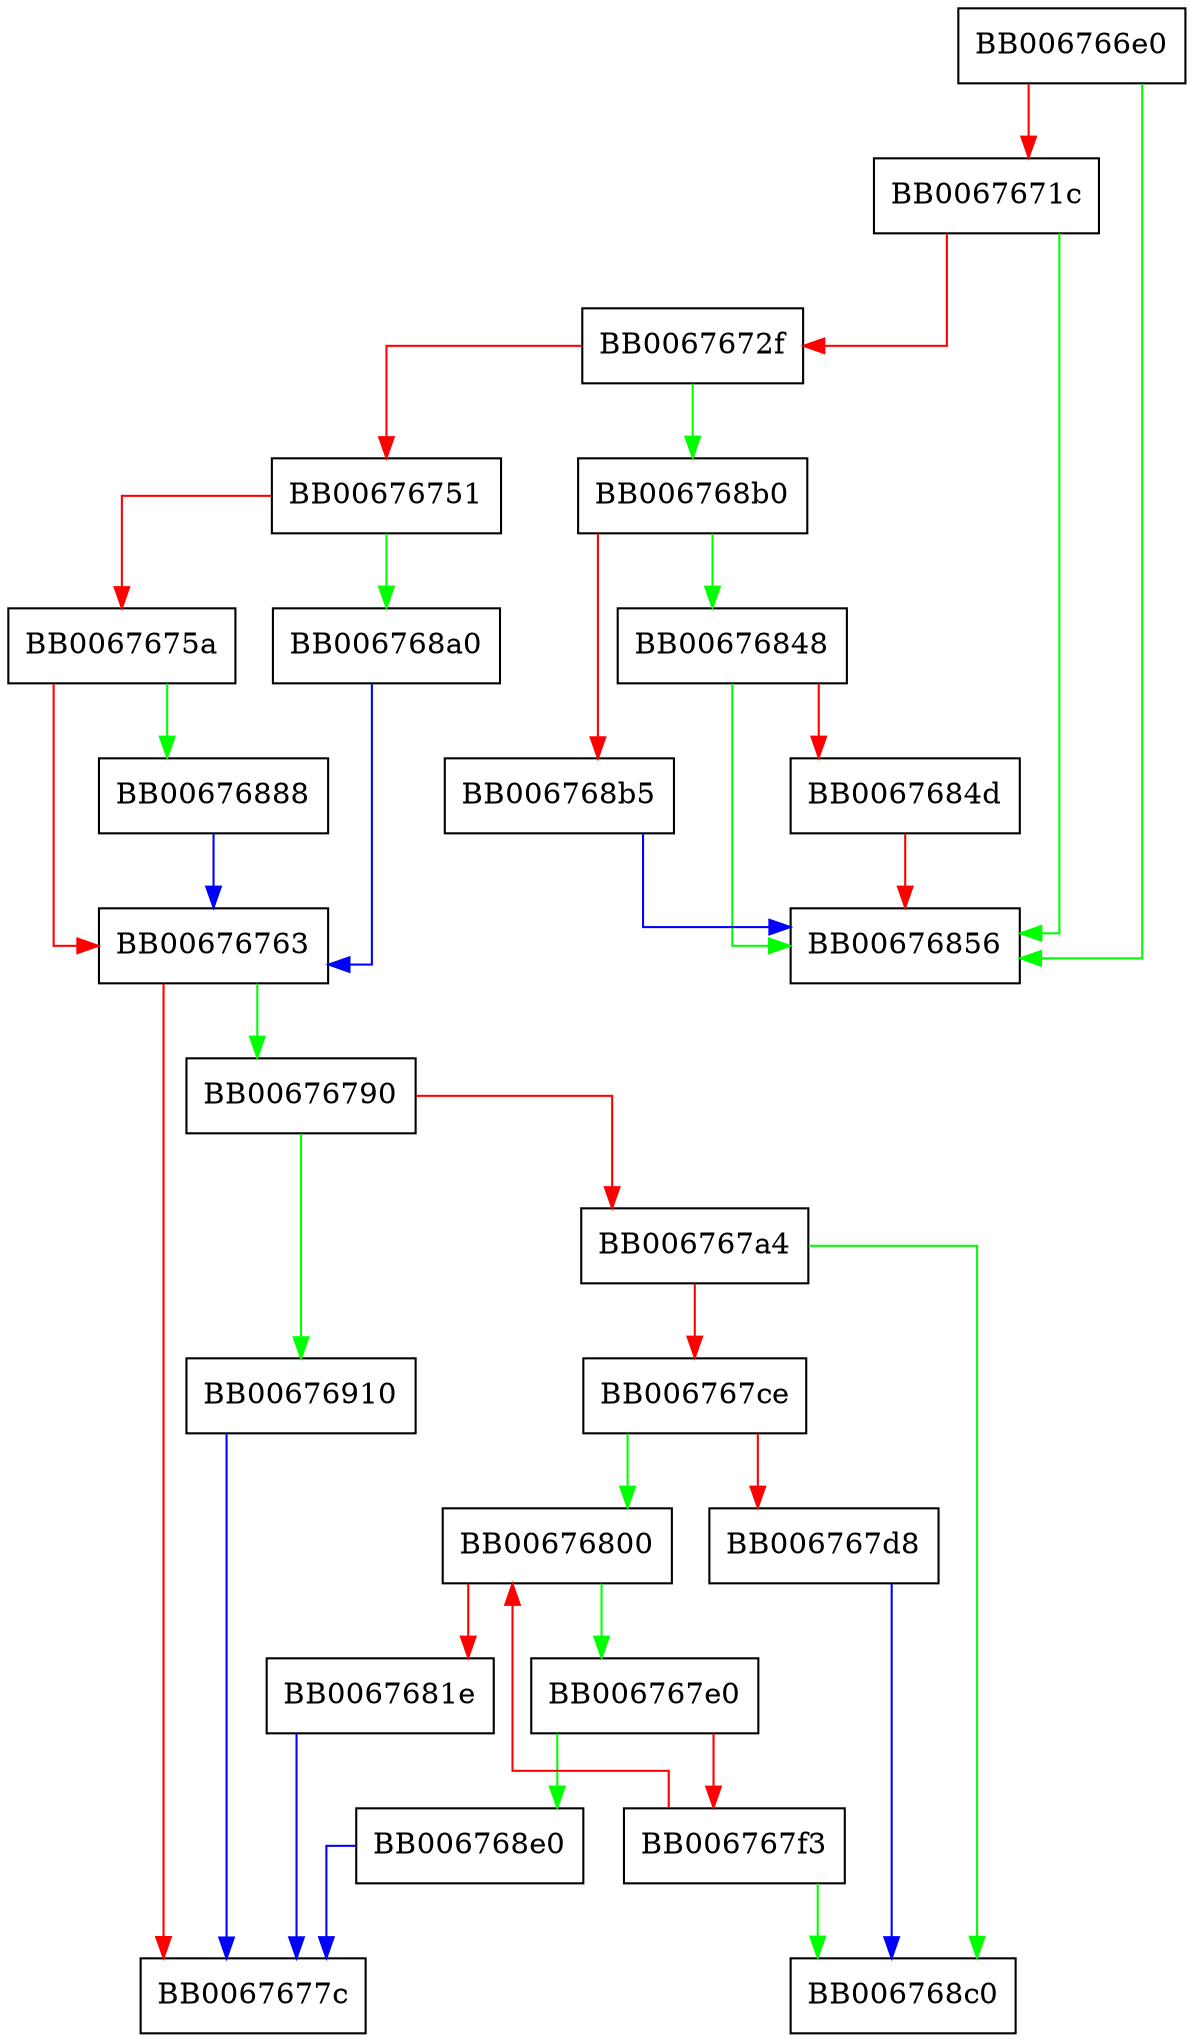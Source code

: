 digraph X509_STORE_CTX_get1_crls {
  node [shape="box"];
  graph [splines=ortho];
  BB006766e0 -> BB00676856 [color="green"];
  BB006766e0 -> BB0067671c [color="red"];
  BB0067671c -> BB00676856 [color="green"];
  BB0067671c -> BB0067672f [color="red"];
  BB0067672f -> BB006768b0 [color="green"];
  BB0067672f -> BB00676751 [color="red"];
  BB00676751 -> BB006768a0 [color="green"];
  BB00676751 -> BB0067675a [color="red"];
  BB0067675a -> BB00676888 [color="green"];
  BB0067675a -> BB00676763 [color="red"];
  BB00676763 -> BB00676790 [color="green"];
  BB00676763 -> BB0067677c [color="red"];
  BB00676790 -> BB00676910 [color="green"];
  BB00676790 -> BB006767a4 [color="red"];
  BB006767a4 -> BB006768c0 [color="green"];
  BB006767a4 -> BB006767ce [color="red"];
  BB006767ce -> BB00676800 [color="green"];
  BB006767ce -> BB006767d8 [color="red"];
  BB006767d8 -> BB006768c0 [color="blue"];
  BB006767e0 -> BB006768e0 [color="green"];
  BB006767e0 -> BB006767f3 [color="red"];
  BB006767f3 -> BB006768c0 [color="green"];
  BB006767f3 -> BB00676800 [color="red"];
  BB00676800 -> BB006767e0 [color="green"];
  BB00676800 -> BB0067681e [color="red"];
  BB0067681e -> BB0067677c [color="blue"];
  BB00676848 -> BB00676856 [color="green"];
  BB00676848 -> BB0067684d [color="red"];
  BB0067684d -> BB00676856 [color="red"];
  BB00676888 -> BB00676763 [color="blue"];
  BB006768a0 -> BB00676763 [color="blue"];
  BB006768b0 -> BB00676848 [color="green"];
  BB006768b0 -> BB006768b5 [color="red"];
  BB006768b5 -> BB00676856 [color="blue"];
  BB006768e0 -> BB0067677c [color="blue"];
  BB00676910 -> BB0067677c [color="blue"];
}